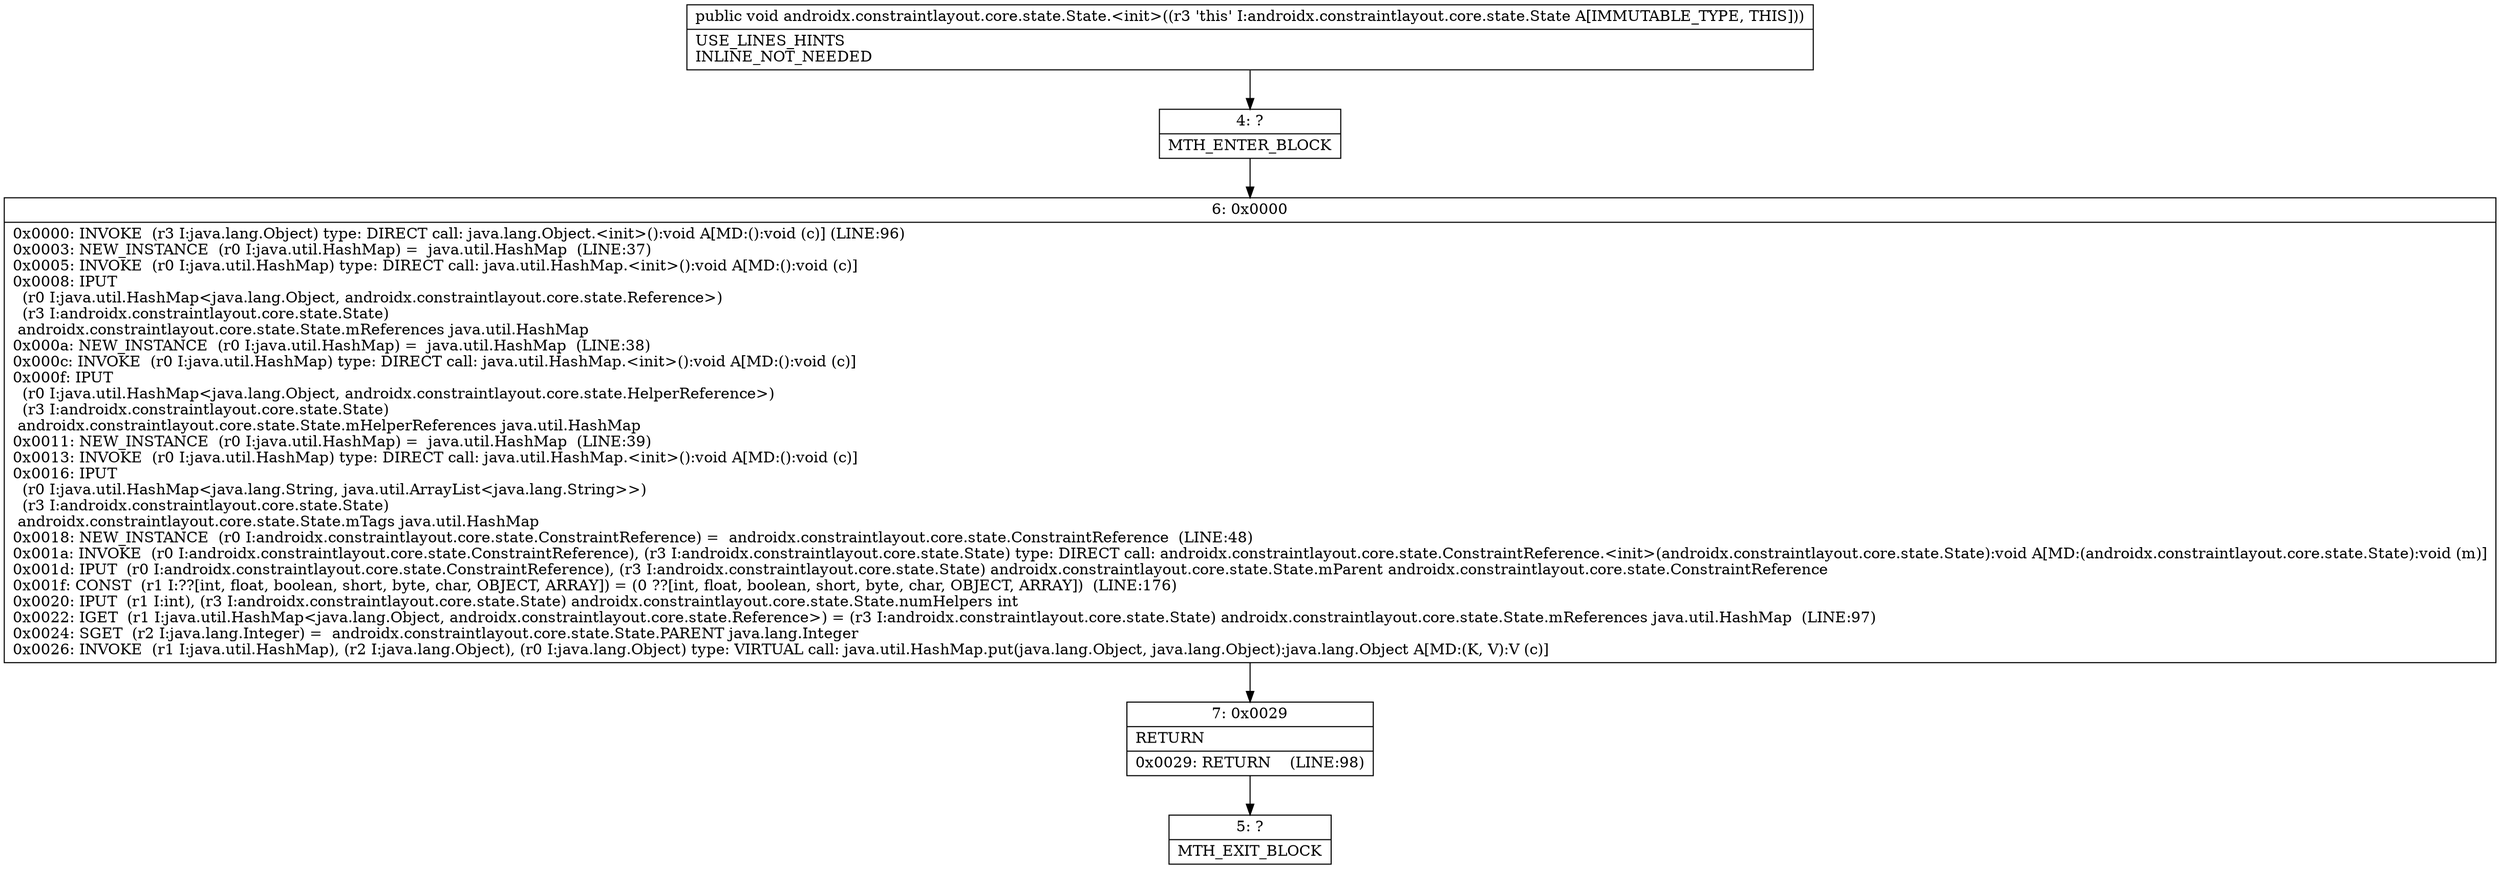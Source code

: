 digraph "CFG forandroidx.constraintlayout.core.state.State.\<init\>()V" {
Node_4 [shape=record,label="{4\:\ ?|MTH_ENTER_BLOCK\l}"];
Node_6 [shape=record,label="{6\:\ 0x0000|0x0000: INVOKE  (r3 I:java.lang.Object) type: DIRECT call: java.lang.Object.\<init\>():void A[MD:():void (c)] (LINE:96)\l0x0003: NEW_INSTANCE  (r0 I:java.util.HashMap) =  java.util.HashMap  (LINE:37)\l0x0005: INVOKE  (r0 I:java.util.HashMap) type: DIRECT call: java.util.HashMap.\<init\>():void A[MD:():void (c)]\l0x0008: IPUT  \l  (r0 I:java.util.HashMap\<java.lang.Object, androidx.constraintlayout.core.state.Reference\>)\l  (r3 I:androidx.constraintlayout.core.state.State)\l androidx.constraintlayout.core.state.State.mReferences java.util.HashMap \l0x000a: NEW_INSTANCE  (r0 I:java.util.HashMap) =  java.util.HashMap  (LINE:38)\l0x000c: INVOKE  (r0 I:java.util.HashMap) type: DIRECT call: java.util.HashMap.\<init\>():void A[MD:():void (c)]\l0x000f: IPUT  \l  (r0 I:java.util.HashMap\<java.lang.Object, androidx.constraintlayout.core.state.HelperReference\>)\l  (r3 I:androidx.constraintlayout.core.state.State)\l androidx.constraintlayout.core.state.State.mHelperReferences java.util.HashMap \l0x0011: NEW_INSTANCE  (r0 I:java.util.HashMap) =  java.util.HashMap  (LINE:39)\l0x0013: INVOKE  (r0 I:java.util.HashMap) type: DIRECT call: java.util.HashMap.\<init\>():void A[MD:():void (c)]\l0x0016: IPUT  \l  (r0 I:java.util.HashMap\<java.lang.String, java.util.ArrayList\<java.lang.String\>\>)\l  (r3 I:androidx.constraintlayout.core.state.State)\l androidx.constraintlayout.core.state.State.mTags java.util.HashMap \l0x0018: NEW_INSTANCE  (r0 I:androidx.constraintlayout.core.state.ConstraintReference) =  androidx.constraintlayout.core.state.ConstraintReference  (LINE:48)\l0x001a: INVOKE  (r0 I:androidx.constraintlayout.core.state.ConstraintReference), (r3 I:androidx.constraintlayout.core.state.State) type: DIRECT call: androidx.constraintlayout.core.state.ConstraintReference.\<init\>(androidx.constraintlayout.core.state.State):void A[MD:(androidx.constraintlayout.core.state.State):void (m)]\l0x001d: IPUT  (r0 I:androidx.constraintlayout.core.state.ConstraintReference), (r3 I:androidx.constraintlayout.core.state.State) androidx.constraintlayout.core.state.State.mParent androidx.constraintlayout.core.state.ConstraintReference \l0x001f: CONST  (r1 I:??[int, float, boolean, short, byte, char, OBJECT, ARRAY]) = (0 ??[int, float, boolean, short, byte, char, OBJECT, ARRAY])  (LINE:176)\l0x0020: IPUT  (r1 I:int), (r3 I:androidx.constraintlayout.core.state.State) androidx.constraintlayout.core.state.State.numHelpers int \l0x0022: IGET  (r1 I:java.util.HashMap\<java.lang.Object, androidx.constraintlayout.core.state.Reference\>) = (r3 I:androidx.constraintlayout.core.state.State) androidx.constraintlayout.core.state.State.mReferences java.util.HashMap  (LINE:97)\l0x0024: SGET  (r2 I:java.lang.Integer) =  androidx.constraintlayout.core.state.State.PARENT java.lang.Integer \l0x0026: INVOKE  (r1 I:java.util.HashMap), (r2 I:java.lang.Object), (r0 I:java.lang.Object) type: VIRTUAL call: java.util.HashMap.put(java.lang.Object, java.lang.Object):java.lang.Object A[MD:(K, V):V (c)]\l}"];
Node_7 [shape=record,label="{7\:\ 0x0029|RETURN\l|0x0029: RETURN    (LINE:98)\l}"];
Node_5 [shape=record,label="{5\:\ ?|MTH_EXIT_BLOCK\l}"];
MethodNode[shape=record,label="{public void androidx.constraintlayout.core.state.State.\<init\>((r3 'this' I:androidx.constraintlayout.core.state.State A[IMMUTABLE_TYPE, THIS]))  | USE_LINES_HINTS\lINLINE_NOT_NEEDED\l}"];
MethodNode -> Node_4;Node_4 -> Node_6;
Node_6 -> Node_7;
Node_7 -> Node_5;
}


